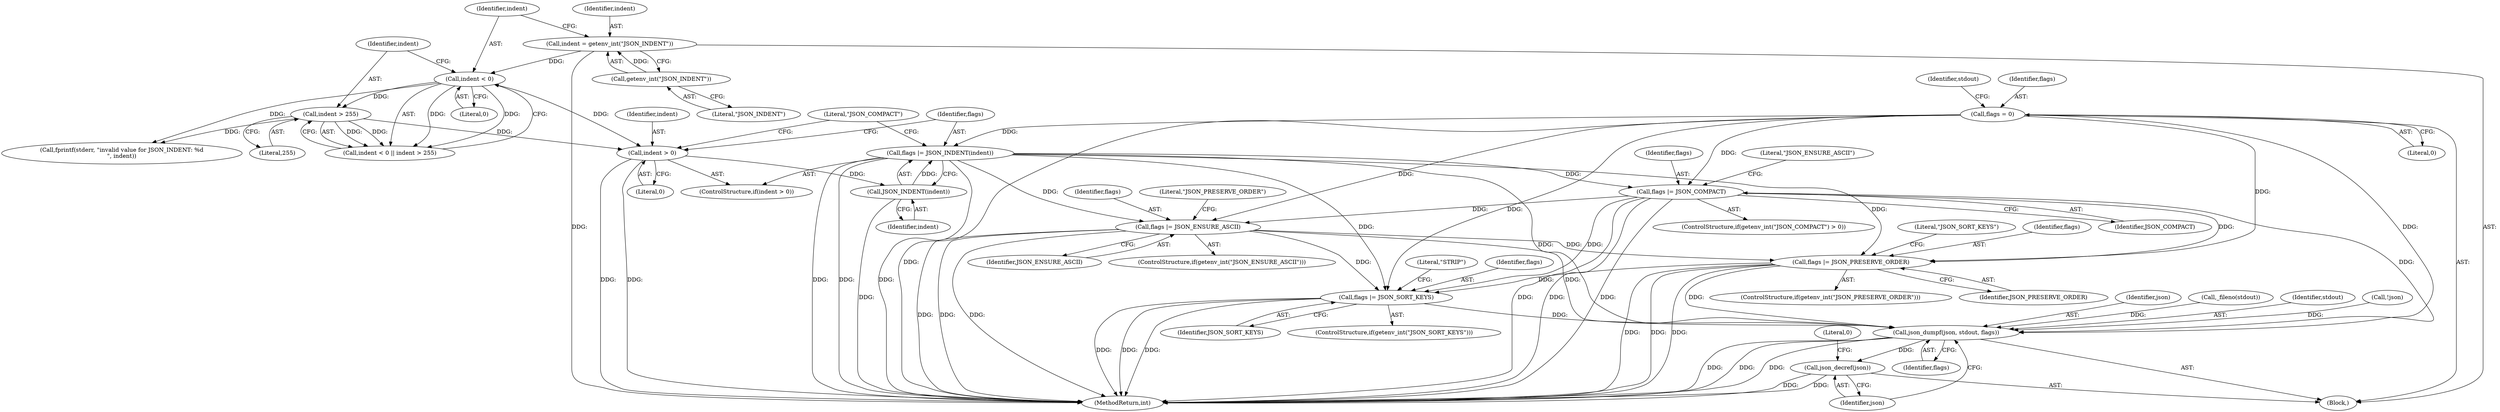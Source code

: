 digraph "1_jansson_8f80c2d83808150724d31793e6ade92749b1faa4_11@del" {
"1000169" [label="(Call,flags |= JSON_SORT_KEYS)"];
"1000163" [label="(Call,flags |= JSON_PRESERVE_ORDER)"];
"1000106" [label="(Call,flags = 0)"];
"1000151" [label="(Call,flags |= JSON_COMPACT)"];
"1000142" [label="(Call,flags |= JSON_INDENT(indent))"];
"1000144" [label="(Call,JSON_INDENT(indent))"];
"1000139" [label="(Call,indent > 0)"];
"1000125" [label="(Call,indent < 0)"];
"1000119" [label="(Call,indent = getenv_int(\"JSON_INDENT\"))"];
"1000121" [label="(Call,getenv_int(\"JSON_INDENT\"))"];
"1000128" [label="(Call,indent > 255)"];
"1000157" [label="(Call,flags |= JSON_ENSURE_ASCII)"];
"1000287" [label="(Call,json_dumpf(json, stdout, flags))"];
"1000291" [label="(Call,json_decref(json))"];
"1000295" [label="(MethodReturn,int)"];
"1000291" [label="(Call,json_decref(json))"];
"1000156" [label="(Literal,\"JSON_ENSURE_ASCII\")"];
"1000107" [label="(Identifier,flags)"];
"1000288" [label="(Identifier,json)"];
"1000168" [label="(Literal,\"JSON_SORT_KEYS\")"];
"1000163" [label="(Call,flags |= JSON_PRESERVE_ORDER)"];
"1000122" [label="(Literal,\"JSON_INDENT\")"];
"1000143" [label="(Identifier,flags)"];
"1000121" [label="(Call,getenv_int(\"JSON_INDENT\"))"];
"1000171" [label="(Identifier,JSON_SORT_KEYS)"];
"1000292" [label="(Identifier,json)"];
"1000127" [label="(Literal,0)"];
"1000138" [label="(ControlStructure,if(indent > 0))"];
"1000151" [label="(Call,flags |= JSON_COMPACT)"];
"1000160" [label="(ControlStructure,if(getenv_int(\"JSON_PRESERVE_ORDER\")))"];
"1000174" [label="(Literal,\"STRIP\")"];
"1000290" [label="(Identifier,flags)"];
"1000112" [label="(Call,_fileno(stdout))"];
"1000146" [label="(ControlStructure,if(getenv_int(\"JSON_COMPACT\") > 0))"];
"1000144" [label="(Call,JSON_INDENT(indent))"];
"1000145" [label="(Identifier,indent)"];
"1000294" [label="(Literal,0)"];
"1000152" [label="(Identifier,flags)"];
"1000165" [label="(Identifier,JSON_PRESERVE_ORDER)"];
"1000141" [label="(Literal,0)"];
"1000119" [label="(Call,indent = getenv_int(\"JSON_INDENT\"))"];
"1000113" [label="(Identifier,stdout)"];
"1000139" [label="(Call,indent > 0)"];
"1000157" [label="(Call,flags |= JSON_ENSURE_ASCII)"];
"1000169" [label="(Call,flags |= JSON_SORT_KEYS)"];
"1000287" [label="(Call,json_dumpf(json, stdout, flags))"];
"1000129" [label="(Identifier,indent)"];
"1000132" [label="(Call,fprintf(stderr, \"invalid value for JSON_INDENT: %d\n\", indent))"];
"1000170" [label="(Identifier,flags)"];
"1000164" [label="(Identifier,flags)"];
"1000120" [label="(Identifier,indent)"];
"1000159" [label="(Identifier,JSON_ENSURE_ASCII)"];
"1000142" [label="(Call,flags |= JSON_INDENT(indent))"];
"1000166" [label="(ControlStructure,if(getenv_int(\"JSON_SORT_KEYS\")))"];
"1000140" [label="(Identifier,indent)"];
"1000126" [label="(Identifier,indent)"];
"1000108" [label="(Literal,0)"];
"1000130" [label="(Literal,255)"];
"1000106" [label="(Call,flags = 0)"];
"1000125" [label="(Call,indent < 0)"];
"1000124" [label="(Call,indent < 0 || indent > 255)"];
"1000128" [label="(Call,indent > 255)"];
"1000154" [label="(ControlStructure,if(getenv_int(\"JSON_ENSURE_ASCII\")))"];
"1000149" [label="(Literal,\"JSON_COMPACT\")"];
"1000158" [label="(Identifier,flags)"];
"1000289" [label="(Identifier,stdout)"];
"1000162" [label="(Literal,\"JSON_PRESERVE_ORDER\")"];
"1000103" [label="(Block,)"];
"1000267" [label="(Call,!json)"];
"1000153" [label="(Identifier,JSON_COMPACT)"];
"1000169" -> "1000166"  [label="AST: "];
"1000169" -> "1000171"  [label="CFG: "];
"1000170" -> "1000169"  [label="AST: "];
"1000171" -> "1000169"  [label="AST: "];
"1000174" -> "1000169"  [label="CFG: "];
"1000169" -> "1000295"  [label="DDG: "];
"1000169" -> "1000295"  [label="DDG: "];
"1000169" -> "1000295"  [label="DDG: "];
"1000163" -> "1000169"  [label="DDG: "];
"1000106" -> "1000169"  [label="DDG: "];
"1000151" -> "1000169"  [label="DDG: "];
"1000157" -> "1000169"  [label="DDG: "];
"1000142" -> "1000169"  [label="DDG: "];
"1000169" -> "1000287"  [label="DDG: "];
"1000163" -> "1000160"  [label="AST: "];
"1000163" -> "1000165"  [label="CFG: "];
"1000164" -> "1000163"  [label="AST: "];
"1000165" -> "1000163"  [label="AST: "];
"1000168" -> "1000163"  [label="CFG: "];
"1000163" -> "1000295"  [label="DDG: "];
"1000163" -> "1000295"  [label="DDG: "];
"1000163" -> "1000295"  [label="DDG: "];
"1000106" -> "1000163"  [label="DDG: "];
"1000151" -> "1000163"  [label="DDG: "];
"1000157" -> "1000163"  [label="DDG: "];
"1000142" -> "1000163"  [label="DDG: "];
"1000163" -> "1000287"  [label="DDG: "];
"1000106" -> "1000103"  [label="AST: "];
"1000106" -> "1000108"  [label="CFG: "];
"1000107" -> "1000106"  [label="AST: "];
"1000108" -> "1000106"  [label="AST: "];
"1000113" -> "1000106"  [label="CFG: "];
"1000106" -> "1000295"  [label="DDG: "];
"1000106" -> "1000142"  [label="DDG: "];
"1000106" -> "1000151"  [label="DDG: "];
"1000106" -> "1000157"  [label="DDG: "];
"1000106" -> "1000287"  [label="DDG: "];
"1000151" -> "1000146"  [label="AST: "];
"1000151" -> "1000153"  [label="CFG: "];
"1000152" -> "1000151"  [label="AST: "];
"1000153" -> "1000151"  [label="AST: "];
"1000156" -> "1000151"  [label="CFG: "];
"1000151" -> "1000295"  [label="DDG: "];
"1000151" -> "1000295"  [label="DDG: "];
"1000151" -> "1000295"  [label="DDG: "];
"1000142" -> "1000151"  [label="DDG: "];
"1000151" -> "1000157"  [label="DDG: "];
"1000151" -> "1000287"  [label="DDG: "];
"1000142" -> "1000138"  [label="AST: "];
"1000142" -> "1000144"  [label="CFG: "];
"1000143" -> "1000142"  [label="AST: "];
"1000144" -> "1000142"  [label="AST: "];
"1000149" -> "1000142"  [label="CFG: "];
"1000142" -> "1000295"  [label="DDG: "];
"1000142" -> "1000295"  [label="DDG: "];
"1000142" -> "1000295"  [label="DDG: "];
"1000144" -> "1000142"  [label="DDG: "];
"1000142" -> "1000157"  [label="DDG: "];
"1000142" -> "1000287"  [label="DDG: "];
"1000144" -> "1000145"  [label="CFG: "];
"1000145" -> "1000144"  [label="AST: "];
"1000144" -> "1000295"  [label="DDG: "];
"1000139" -> "1000144"  [label="DDG: "];
"1000139" -> "1000138"  [label="AST: "];
"1000139" -> "1000141"  [label="CFG: "];
"1000140" -> "1000139"  [label="AST: "];
"1000141" -> "1000139"  [label="AST: "];
"1000143" -> "1000139"  [label="CFG: "];
"1000149" -> "1000139"  [label="CFG: "];
"1000139" -> "1000295"  [label="DDG: "];
"1000139" -> "1000295"  [label="DDG: "];
"1000125" -> "1000139"  [label="DDG: "];
"1000128" -> "1000139"  [label="DDG: "];
"1000125" -> "1000124"  [label="AST: "];
"1000125" -> "1000127"  [label="CFG: "];
"1000126" -> "1000125"  [label="AST: "];
"1000127" -> "1000125"  [label="AST: "];
"1000129" -> "1000125"  [label="CFG: "];
"1000124" -> "1000125"  [label="CFG: "];
"1000125" -> "1000124"  [label="DDG: "];
"1000125" -> "1000124"  [label="DDG: "];
"1000119" -> "1000125"  [label="DDG: "];
"1000125" -> "1000128"  [label="DDG: "];
"1000125" -> "1000132"  [label="DDG: "];
"1000119" -> "1000103"  [label="AST: "];
"1000119" -> "1000121"  [label="CFG: "];
"1000120" -> "1000119"  [label="AST: "];
"1000121" -> "1000119"  [label="AST: "];
"1000126" -> "1000119"  [label="CFG: "];
"1000119" -> "1000295"  [label="DDG: "];
"1000121" -> "1000119"  [label="DDG: "];
"1000121" -> "1000122"  [label="CFG: "];
"1000122" -> "1000121"  [label="AST: "];
"1000128" -> "1000124"  [label="AST: "];
"1000128" -> "1000130"  [label="CFG: "];
"1000129" -> "1000128"  [label="AST: "];
"1000130" -> "1000128"  [label="AST: "];
"1000124" -> "1000128"  [label="CFG: "];
"1000128" -> "1000124"  [label="DDG: "];
"1000128" -> "1000124"  [label="DDG: "];
"1000128" -> "1000132"  [label="DDG: "];
"1000157" -> "1000154"  [label="AST: "];
"1000157" -> "1000159"  [label="CFG: "];
"1000158" -> "1000157"  [label="AST: "];
"1000159" -> "1000157"  [label="AST: "];
"1000162" -> "1000157"  [label="CFG: "];
"1000157" -> "1000295"  [label="DDG: "];
"1000157" -> "1000295"  [label="DDG: "];
"1000157" -> "1000295"  [label="DDG: "];
"1000157" -> "1000287"  [label="DDG: "];
"1000287" -> "1000103"  [label="AST: "];
"1000287" -> "1000290"  [label="CFG: "];
"1000288" -> "1000287"  [label="AST: "];
"1000289" -> "1000287"  [label="AST: "];
"1000290" -> "1000287"  [label="AST: "];
"1000292" -> "1000287"  [label="CFG: "];
"1000287" -> "1000295"  [label="DDG: "];
"1000287" -> "1000295"  [label="DDG: "];
"1000287" -> "1000295"  [label="DDG: "];
"1000267" -> "1000287"  [label="DDG: "];
"1000112" -> "1000287"  [label="DDG: "];
"1000287" -> "1000291"  [label="DDG: "];
"1000291" -> "1000103"  [label="AST: "];
"1000291" -> "1000292"  [label="CFG: "];
"1000292" -> "1000291"  [label="AST: "];
"1000294" -> "1000291"  [label="CFG: "];
"1000291" -> "1000295"  [label="DDG: "];
"1000291" -> "1000295"  [label="DDG: "];
}
